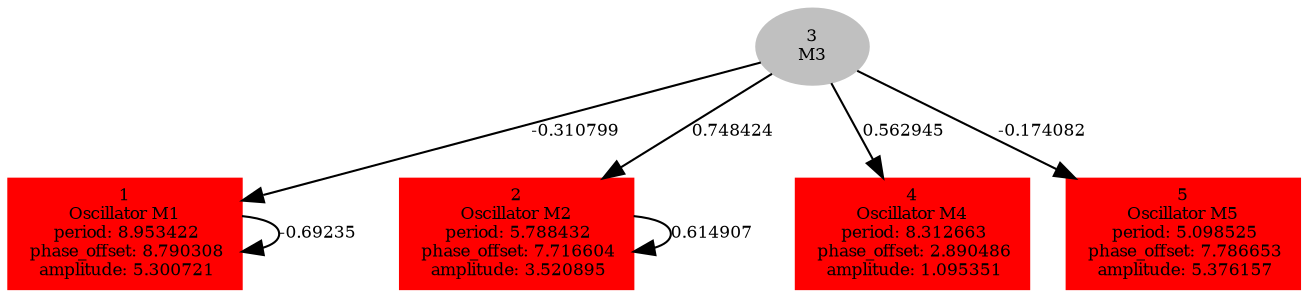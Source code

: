  digraph g{ forcelabels=true;
1 [label=<1<BR />Oscillator M1<BR /> period: 8.953422<BR /> phase_offset: 8.790308<BR /> amplitude: 5.300721>, shape=box,color=red,style=filled,fontsize=8];2 [label=<2<BR />Oscillator M2<BR /> period: 5.788432<BR /> phase_offset: 7.716604<BR /> amplitude: 3.520895>, shape=box,color=red,style=filled,fontsize=8];3[label=<3<BR/>M3>,color="grey",style=filled,fontsize=8];
4 [label=<4<BR />Oscillator M4<BR /> period: 8.312663<BR /> phase_offset: 2.890486<BR /> amplitude: 1.095351>, shape=box,color=red,style=filled,fontsize=8];5 [label=<5<BR />Oscillator M5<BR /> period: 5.098525<BR /> phase_offset: 7.786653<BR /> amplitude: 5.376157>, shape=box,color=red,style=filled,fontsize=8];1 -> 1[label="-0.69235 ",fontsize="8"];
2 -> 2[label="0.614907 ",fontsize="8"];
3 -> 1[label="-0.310799 ",fontsize="8"];
3 -> 2[label="0.748424 ",fontsize="8"];
3 -> 4[label="0.562945 ",fontsize="8"];
3 -> 5[label="-0.174082 ",fontsize="8"];
 }
